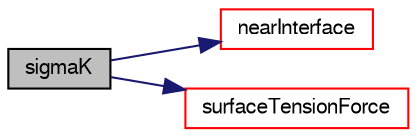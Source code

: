 digraph "sigmaK"
{
  bgcolor="transparent";
  edge [fontname="FreeSans",fontsize="10",labelfontname="FreeSans",labelfontsize="10"];
  node [fontname="FreeSans",fontsize="10",shape=record];
  rankdir="LR";
  Node12 [label="sigmaK",height=0.2,width=0.4,color="black", fillcolor="grey75", style="filled", fontcolor="black"];
  Node12 -> Node13 [color="midnightblue",fontsize="10",style="solid",fontname="FreeSans"];
  Node13 [label="nearInterface",height=0.2,width=0.4,color="red",URL="$a30522.html#a05d437ce5125891c785c80b4ddee2b0c",tooltip="Indicator of the proximity of the interface. "];
  Node12 -> Node18 [color="midnightblue",fontsize="10",style="solid",fontname="FreeSans"];
  Node18 [label="surfaceTensionForce",height=0.2,width=0.4,color="red",URL="$a30522.html#a0564a6219e50501d0284a87e24762cd8"];
}
